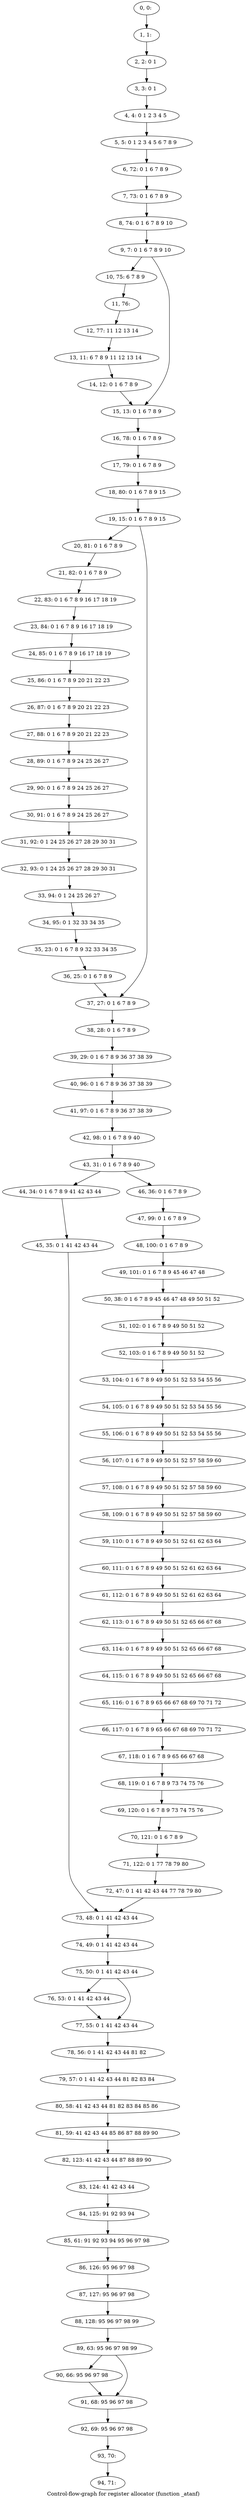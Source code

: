 digraph G {
graph [label="Control-flow-graph for register allocator (function _atanf)"]
0[label="0, 0: "];
1[label="1, 1: "];
2[label="2, 2: 0 1 "];
3[label="3, 3: 0 1 "];
4[label="4, 4: 0 1 2 3 4 5 "];
5[label="5, 5: 0 1 2 3 4 5 6 7 8 9 "];
6[label="6, 72: 0 1 6 7 8 9 "];
7[label="7, 73: 0 1 6 7 8 9 "];
8[label="8, 74: 0 1 6 7 8 9 10 "];
9[label="9, 7: 0 1 6 7 8 9 10 "];
10[label="10, 75: 6 7 8 9 "];
11[label="11, 76: "];
12[label="12, 77: 11 12 13 14 "];
13[label="13, 11: 6 7 8 9 11 12 13 14 "];
14[label="14, 12: 0 1 6 7 8 9 "];
15[label="15, 13: 0 1 6 7 8 9 "];
16[label="16, 78: 0 1 6 7 8 9 "];
17[label="17, 79: 0 1 6 7 8 9 "];
18[label="18, 80: 0 1 6 7 8 9 15 "];
19[label="19, 15: 0 1 6 7 8 9 15 "];
20[label="20, 81: 0 1 6 7 8 9 "];
21[label="21, 82: 0 1 6 7 8 9 "];
22[label="22, 83: 0 1 6 7 8 9 16 17 18 19 "];
23[label="23, 84: 0 1 6 7 8 9 16 17 18 19 "];
24[label="24, 85: 0 1 6 7 8 9 16 17 18 19 "];
25[label="25, 86: 0 1 6 7 8 9 20 21 22 23 "];
26[label="26, 87: 0 1 6 7 8 9 20 21 22 23 "];
27[label="27, 88: 0 1 6 7 8 9 20 21 22 23 "];
28[label="28, 89: 0 1 6 7 8 9 24 25 26 27 "];
29[label="29, 90: 0 1 6 7 8 9 24 25 26 27 "];
30[label="30, 91: 0 1 6 7 8 9 24 25 26 27 "];
31[label="31, 92: 0 1 24 25 26 27 28 29 30 31 "];
32[label="32, 93: 0 1 24 25 26 27 28 29 30 31 "];
33[label="33, 94: 0 1 24 25 26 27 "];
34[label="34, 95: 0 1 32 33 34 35 "];
35[label="35, 23: 0 1 6 7 8 9 32 33 34 35 "];
36[label="36, 25: 0 1 6 7 8 9 "];
37[label="37, 27: 0 1 6 7 8 9 "];
38[label="38, 28: 0 1 6 7 8 9 "];
39[label="39, 29: 0 1 6 7 8 9 36 37 38 39 "];
40[label="40, 96: 0 1 6 7 8 9 36 37 38 39 "];
41[label="41, 97: 0 1 6 7 8 9 36 37 38 39 "];
42[label="42, 98: 0 1 6 7 8 9 40 "];
43[label="43, 31: 0 1 6 7 8 9 40 "];
44[label="44, 34: 0 1 6 7 8 9 41 42 43 44 "];
45[label="45, 35: 0 1 41 42 43 44 "];
46[label="46, 36: 0 1 6 7 8 9 "];
47[label="47, 99: 0 1 6 7 8 9 "];
48[label="48, 100: 0 1 6 7 8 9 "];
49[label="49, 101: 0 1 6 7 8 9 45 46 47 48 "];
50[label="50, 38: 0 1 6 7 8 9 45 46 47 48 49 50 51 52 "];
51[label="51, 102: 0 1 6 7 8 9 49 50 51 52 "];
52[label="52, 103: 0 1 6 7 8 9 49 50 51 52 "];
53[label="53, 104: 0 1 6 7 8 9 49 50 51 52 53 54 55 56 "];
54[label="54, 105: 0 1 6 7 8 9 49 50 51 52 53 54 55 56 "];
55[label="55, 106: 0 1 6 7 8 9 49 50 51 52 53 54 55 56 "];
56[label="56, 107: 0 1 6 7 8 9 49 50 51 52 57 58 59 60 "];
57[label="57, 108: 0 1 6 7 8 9 49 50 51 52 57 58 59 60 "];
58[label="58, 109: 0 1 6 7 8 9 49 50 51 52 57 58 59 60 "];
59[label="59, 110: 0 1 6 7 8 9 49 50 51 52 61 62 63 64 "];
60[label="60, 111: 0 1 6 7 8 9 49 50 51 52 61 62 63 64 "];
61[label="61, 112: 0 1 6 7 8 9 49 50 51 52 61 62 63 64 "];
62[label="62, 113: 0 1 6 7 8 9 49 50 51 52 65 66 67 68 "];
63[label="63, 114: 0 1 6 7 8 9 49 50 51 52 65 66 67 68 "];
64[label="64, 115: 0 1 6 7 8 9 49 50 51 52 65 66 67 68 "];
65[label="65, 116: 0 1 6 7 8 9 65 66 67 68 69 70 71 72 "];
66[label="66, 117: 0 1 6 7 8 9 65 66 67 68 69 70 71 72 "];
67[label="67, 118: 0 1 6 7 8 9 65 66 67 68 "];
68[label="68, 119: 0 1 6 7 8 9 73 74 75 76 "];
69[label="69, 120: 0 1 6 7 8 9 73 74 75 76 "];
70[label="70, 121: 0 1 6 7 8 9 "];
71[label="71, 122: 0 1 77 78 79 80 "];
72[label="72, 47: 0 1 41 42 43 44 77 78 79 80 "];
73[label="73, 48: 0 1 41 42 43 44 "];
74[label="74, 49: 0 1 41 42 43 44 "];
75[label="75, 50: 0 1 41 42 43 44 "];
76[label="76, 53: 0 1 41 42 43 44 "];
77[label="77, 55: 0 1 41 42 43 44 "];
78[label="78, 56: 0 1 41 42 43 44 81 82 "];
79[label="79, 57: 0 1 41 42 43 44 81 82 83 84 "];
80[label="80, 58: 41 42 43 44 81 82 83 84 85 86 "];
81[label="81, 59: 41 42 43 44 85 86 87 88 89 90 "];
82[label="82, 123: 41 42 43 44 87 88 89 90 "];
83[label="83, 124: 41 42 43 44 "];
84[label="84, 125: 91 92 93 94 "];
85[label="85, 61: 91 92 93 94 95 96 97 98 "];
86[label="86, 126: 95 96 97 98 "];
87[label="87, 127: 95 96 97 98 "];
88[label="88, 128: 95 96 97 98 99 "];
89[label="89, 63: 95 96 97 98 99 "];
90[label="90, 66: 95 96 97 98 "];
91[label="91, 68: 95 96 97 98 "];
92[label="92, 69: 95 96 97 98 "];
93[label="93, 70: "];
94[label="94, 71: "];
0->1 ;
1->2 ;
2->3 ;
3->4 ;
4->5 ;
5->6 ;
6->7 ;
7->8 ;
8->9 ;
9->10 ;
9->15 ;
10->11 ;
11->12 ;
12->13 ;
13->14 ;
14->15 ;
15->16 ;
16->17 ;
17->18 ;
18->19 ;
19->20 ;
19->37 ;
20->21 ;
21->22 ;
22->23 ;
23->24 ;
24->25 ;
25->26 ;
26->27 ;
27->28 ;
28->29 ;
29->30 ;
30->31 ;
31->32 ;
32->33 ;
33->34 ;
34->35 ;
35->36 ;
36->37 ;
37->38 ;
38->39 ;
39->40 ;
40->41 ;
41->42 ;
42->43 ;
43->44 ;
43->46 ;
44->45 ;
45->73 ;
46->47 ;
47->48 ;
48->49 ;
49->50 ;
50->51 ;
51->52 ;
52->53 ;
53->54 ;
54->55 ;
55->56 ;
56->57 ;
57->58 ;
58->59 ;
59->60 ;
60->61 ;
61->62 ;
62->63 ;
63->64 ;
64->65 ;
65->66 ;
66->67 ;
67->68 ;
68->69 ;
69->70 ;
70->71 ;
71->72 ;
72->73 ;
73->74 ;
74->75 ;
75->76 ;
75->77 ;
76->77 ;
77->78 ;
78->79 ;
79->80 ;
80->81 ;
81->82 ;
82->83 ;
83->84 ;
84->85 ;
85->86 ;
86->87 ;
87->88 ;
88->89 ;
89->90 ;
89->91 ;
90->91 ;
91->92 ;
92->93 ;
93->94 ;
}
